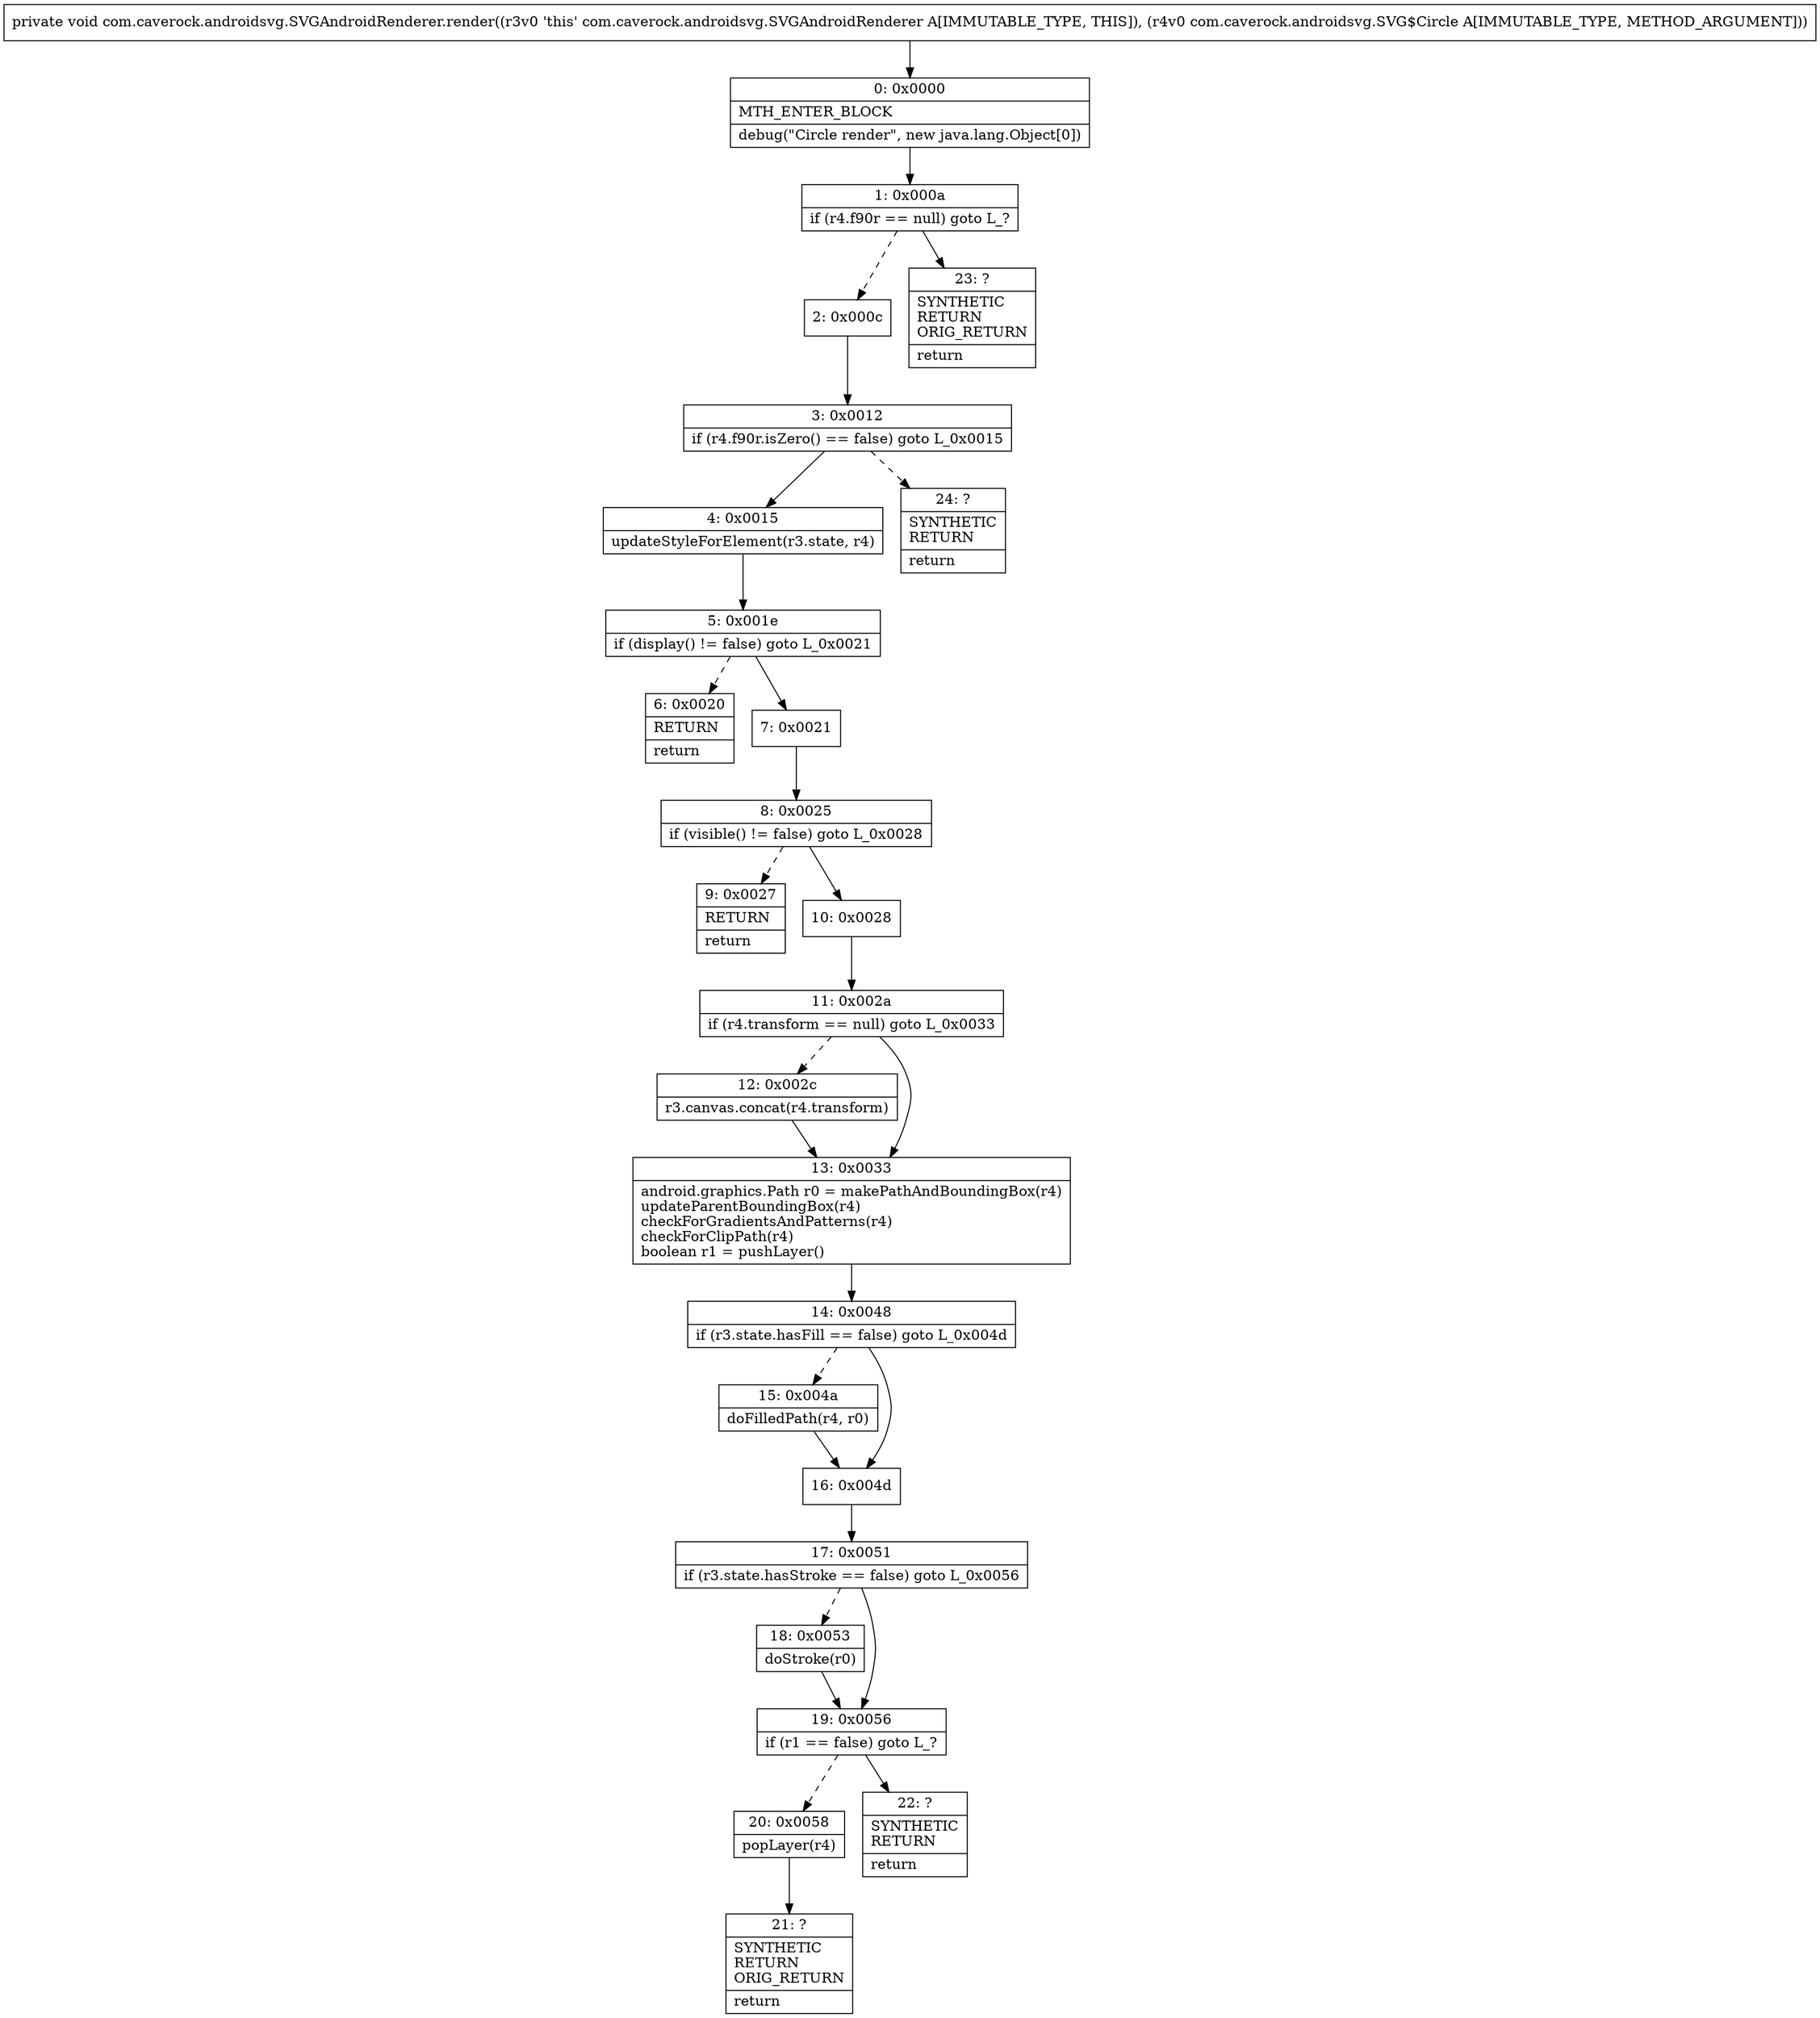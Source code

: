 digraph "CFG forcom.caverock.androidsvg.SVGAndroidRenderer.render(Lcom\/caverock\/androidsvg\/SVG$Circle;)V" {
Node_0 [shape=record,label="{0\:\ 0x0000|MTH_ENTER_BLOCK\l|debug(\"Circle render\", new java.lang.Object[0])\l}"];
Node_1 [shape=record,label="{1\:\ 0x000a|if (r4.f90r == null) goto L_?\l}"];
Node_2 [shape=record,label="{2\:\ 0x000c}"];
Node_3 [shape=record,label="{3\:\ 0x0012|if (r4.f90r.isZero() == false) goto L_0x0015\l}"];
Node_4 [shape=record,label="{4\:\ 0x0015|updateStyleForElement(r3.state, r4)\l}"];
Node_5 [shape=record,label="{5\:\ 0x001e|if (display() != false) goto L_0x0021\l}"];
Node_6 [shape=record,label="{6\:\ 0x0020|RETURN\l|return\l}"];
Node_7 [shape=record,label="{7\:\ 0x0021}"];
Node_8 [shape=record,label="{8\:\ 0x0025|if (visible() != false) goto L_0x0028\l}"];
Node_9 [shape=record,label="{9\:\ 0x0027|RETURN\l|return\l}"];
Node_10 [shape=record,label="{10\:\ 0x0028}"];
Node_11 [shape=record,label="{11\:\ 0x002a|if (r4.transform == null) goto L_0x0033\l}"];
Node_12 [shape=record,label="{12\:\ 0x002c|r3.canvas.concat(r4.transform)\l}"];
Node_13 [shape=record,label="{13\:\ 0x0033|android.graphics.Path r0 = makePathAndBoundingBox(r4)\lupdateParentBoundingBox(r4)\lcheckForGradientsAndPatterns(r4)\lcheckForClipPath(r4)\lboolean r1 = pushLayer()\l}"];
Node_14 [shape=record,label="{14\:\ 0x0048|if (r3.state.hasFill == false) goto L_0x004d\l}"];
Node_15 [shape=record,label="{15\:\ 0x004a|doFilledPath(r4, r0)\l}"];
Node_16 [shape=record,label="{16\:\ 0x004d}"];
Node_17 [shape=record,label="{17\:\ 0x0051|if (r3.state.hasStroke == false) goto L_0x0056\l}"];
Node_18 [shape=record,label="{18\:\ 0x0053|doStroke(r0)\l}"];
Node_19 [shape=record,label="{19\:\ 0x0056|if (r1 == false) goto L_?\l}"];
Node_20 [shape=record,label="{20\:\ 0x0058|popLayer(r4)\l}"];
Node_21 [shape=record,label="{21\:\ ?|SYNTHETIC\lRETURN\lORIG_RETURN\l|return\l}"];
Node_22 [shape=record,label="{22\:\ ?|SYNTHETIC\lRETURN\l|return\l}"];
Node_23 [shape=record,label="{23\:\ ?|SYNTHETIC\lRETURN\lORIG_RETURN\l|return\l}"];
Node_24 [shape=record,label="{24\:\ ?|SYNTHETIC\lRETURN\l|return\l}"];
MethodNode[shape=record,label="{private void com.caverock.androidsvg.SVGAndroidRenderer.render((r3v0 'this' com.caverock.androidsvg.SVGAndroidRenderer A[IMMUTABLE_TYPE, THIS]), (r4v0 com.caverock.androidsvg.SVG$Circle A[IMMUTABLE_TYPE, METHOD_ARGUMENT])) }"];
MethodNode -> Node_0;
Node_0 -> Node_1;
Node_1 -> Node_2[style=dashed];
Node_1 -> Node_23;
Node_2 -> Node_3;
Node_3 -> Node_4;
Node_3 -> Node_24[style=dashed];
Node_4 -> Node_5;
Node_5 -> Node_6[style=dashed];
Node_5 -> Node_7;
Node_7 -> Node_8;
Node_8 -> Node_9[style=dashed];
Node_8 -> Node_10;
Node_10 -> Node_11;
Node_11 -> Node_12[style=dashed];
Node_11 -> Node_13;
Node_12 -> Node_13;
Node_13 -> Node_14;
Node_14 -> Node_15[style=dashed];
Node_14 -> Node_16;
Node_15 -> Node_16;
Node_16 -> Node_17;
Node_17 -> Node_18[style=dashed];
Node_17 -> Node_19;
Node_18 -> Node_19;
Node_19 -> Node_20[style=dashed];
Node_19 -> Node_22;
Node_20 -> Node_21;
}

